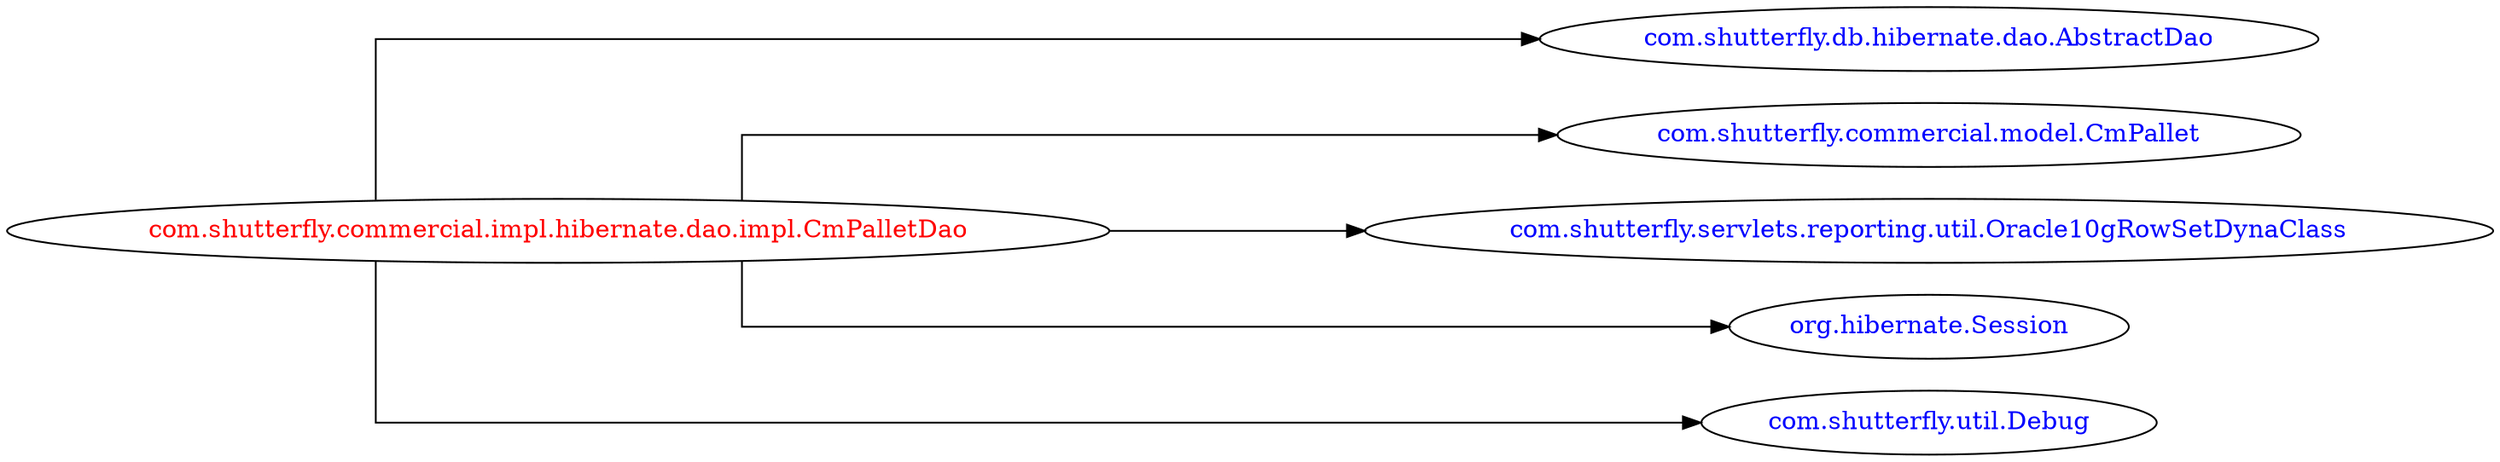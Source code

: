 digraph dependencyGraph {
 concentrate=true;
 ranksep="2.0";
 rankdir="LR"; 
 splines="ortho";
"com.shutterfly.commercial.impl.hibernate.dao.impl.CmPalletDao" [fontcolor="red"];
"com.shutterfly.db.hibernate.dao.AbstractDao" [ fontcolor="blue" ];
"com.shutterfly.commercial.impl.hibernate.dao.impl.CmPalletDao"->"com.shutterfly.db.hibernate.dao.AbstractDao";
"com.shutterfly.commercial.model.CmPallet" [ fontcolor="blue" ];
"com.shutterfly.commercial.impl.hibernate.dao.impl.CmPalletDao"->"com.shutterfly.commercial.model.CmPallet";
"com.shutterfly.servlets.reporting.util.Oracle10gRowSetDynaClass" [ fontcolor="blue" ];
"com.shutterfly.commercial.impl.hibernate.dao.impl.CmPalletDao"->"com.shutterfly.servlets.reporting.util.Oracle10gRowSetDynaClass";
"org.hibernate.Session" [ fontcolor="blue" ];
"com.shutterfly.commercial.impl.hibernate.dao.impl.CmPalletDao"->"org.hibernate.Session";
"com.shutterfly.util.Debug" [ fontcolor="blue" ];
"com.shutterfly.commercial.impl.hibernate.dao.impl.CmPalletDao"->"com.shutterfly.util.Debug";
}
